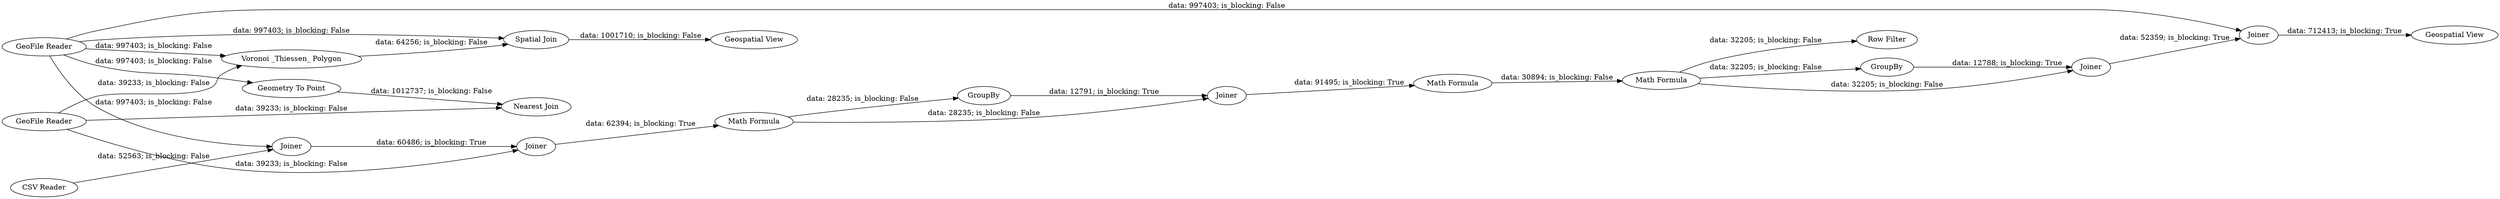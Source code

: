 digraph {
	"6991788794682258209_3" [label="Voronoi _Thiessen_ Polygon"]
	"6991788794682258209_6" [label="Nearest Join"]
	"6991788794682258209_2" [label="GeoFile Reader"]
	"6991788794682258209_4" [label="Spatial Join"]
	"6991788794682258209_5" [label="Geospatial View"]
	"6991788794682258209_19" [label="Row Filter"]
	"6991788794682258209_13" [label=Joiner]
	"6991788794682258209_18" [label=Joiner]
	"6991788794682258209_12" [label=GroupBy]
	"6991788794682258209_14" [label="Math Formula"]
	"6991788794682258209_9" [label=Joiner]
	"6991788794682258209_15" [label="Math Formula"]
	"6991788794682258209_1" [label="GeoFile Reader"]
	"6991788794682258209_16" [label=GroupBy]
	"6991788794682258209_8" [label="CSV Reader"]
	"6991788794682258209_20" [label="Geospatial View"]
	"6991788794682258209_10" [label=Joiner]
	"6991788794682258209_21" [label="Geometry To Point"]
	"6991788794682258209_11" [label="Math Formula"]
	"6991788794682258209_17" [label=Joiner]
	"6991788794682258209_2" -> "6991788794682258209_18" [label="data: 997403; is_blocking: False"]
	"6991788794682258209_11" -> "6991788794682258209_12" [label="data: 28235; is_blocking: False"]
	"6991788794682258209_2" -> "6991788794682258209_4" [label="data: 997403; is_blocking: False"]
	"6991788794682258209_13" -> "6991788794682258209_14" [label="data: 91495; is_blocking: True"]
	"6991788794682258209_2" -> "6991788794682258209_3" [label="data: 997403; is_blocking: False"]
	"6991788794682258209_17" -> "6991788794682258209_18" [label="data: 52359; is_blocking: True"]
	"6991788794682258209_4" -> "6991788794682258209_5" [label="data: 1001710; is_blocking: False"]
	"6991788794682258209_15" -> "6991788794682258209_16" [label="data: 32205; is_blocking: False"]
	"6991788794682258209_1" -> "6991788794682258209_6" [label="data: 39233; is_blocking: False"]
	"6991788794682258209_8" -> "6991788794682258209_9" [label="data: 52563; is_blocking: False"]
	"6991788794682258209_15" -> "6991788794682258209_17" [label="data: 32205; is_blocking: False"]
	"6991788794682258209_10" -> "6991788794682258209_11" [label="data: 62394; is_blocking: True"]
	"6991788794682258209_2" -> "6991788794682258209_9" [label="data: 997403; is_blocking: False"]
	"6991788794682258209_3" -> "6991788794682258209_4" [label="data: 64256; is_blocking: False"]
	"6991788794682258209_1" -> "6991788794682258209_3" [label="data: 39233; is_blocking: False"]
	"6991788794682258209_16" -> "6991788794682258209_17" [label="data: 12788; is_blocking: True"]
	"6991788794682258209_12" -> "6991788794682258209_13" [label="data: 12791; is_blocking: True"]
	"6991788794682258209_1" -> "6991788794682258209_10" [label="data: 39233; is_blocking: False"]
	"6991788794682258209_21" -> "6991788794682258209_6" [label="data: 1012737; is_blocking: False"]
	"6991788794682258209_9" -> "6991788794682258209_10" [label="data: 60486; is_blocking: True"]
	"6991788794682258209_14" -> "6991788794682258209_15" [label="data: 30894; is_blocking: False"]
	"6991788794682258209_11" -> "6991788794682258209_13" [label="data: 28235; is_blocking: False"]
	"6991788794682258209_15" -> "6991788794682258209_19" [label="data: 32205; is_blocking: False"]
	"6991788794682258209_2" -> "6991788794682258209_21" [label="data: 997403; is_blocking: False"]
	"6991788794682258209_18" -> "6991788794682258209_20" [label="data: 712413; is_blocking: True"]
	rankdir=LR
}
